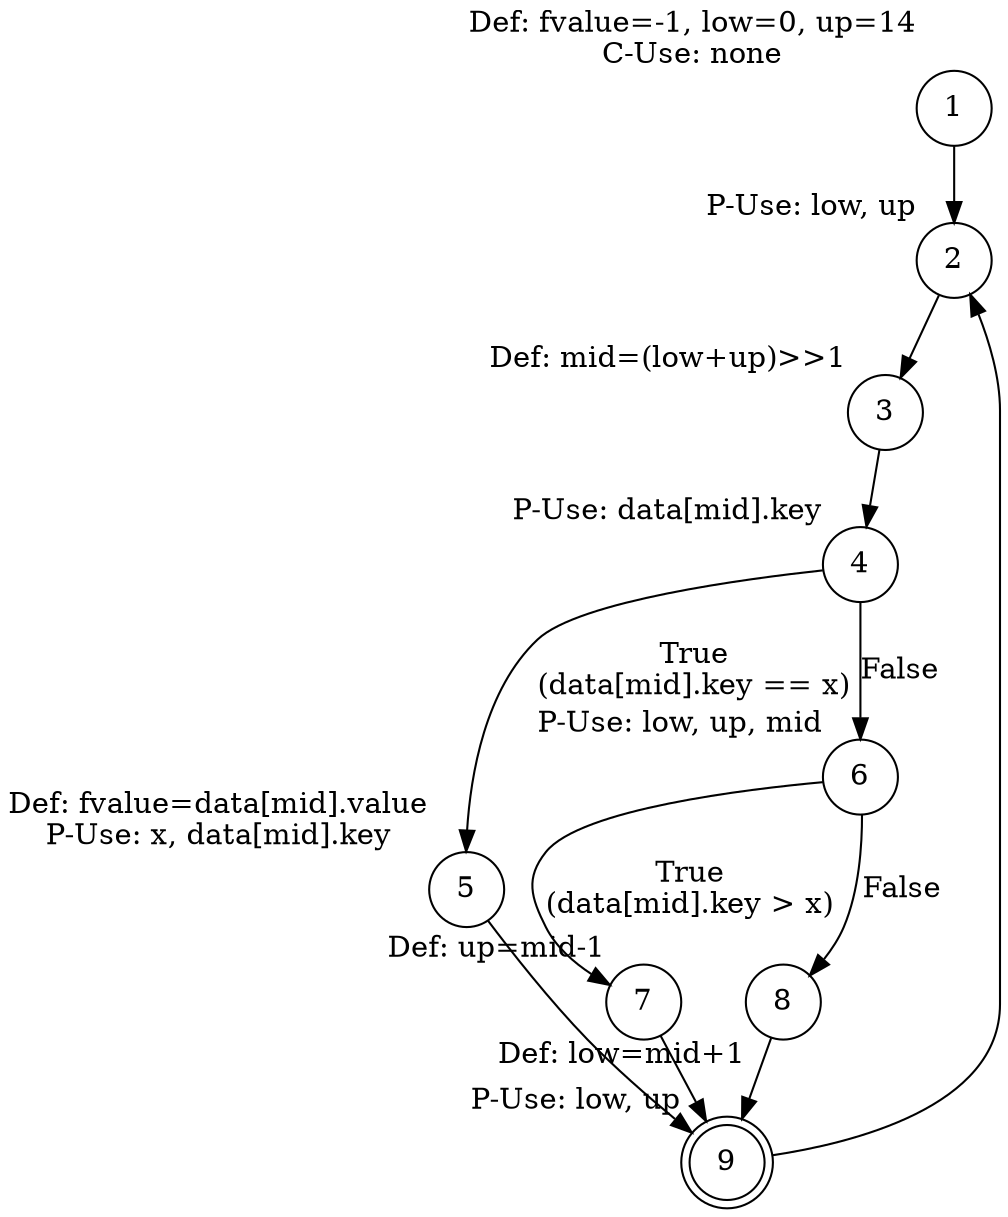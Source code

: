 digraph binary_search {
    rankdir=TB;
    node [shape=circle];
    
    1 [label="1", xlabel="Def: fvalue=-1, low=0, up=14\nC-Use: none"];
    2 [label="2", xlabel="P-Use: low, up"];
    3 [label="3", xlabel="Def: mid=(low+up)>>1"];
    4 [label="4", xlabel="P-Use: data[mid].key"];
    5 [label="5", xlabel="Def: fvalue=data[mid].value\nP-Use: x, data[mid].key"];
    6 [label="6", xlabel="P-Use: low, up, mid"];
    7 [label="7", xlabel="Def: up=mid-1"];
    8 [label="8", xlabel="Def: low=mid+1"];
    9 [label="9", xlabel="P-Use: low, up"];
    
    1 -> 2;
    2 -> 3;
    3 -> 4;
    4 -> 5 [label="True\n(data[mid].key == x)"];
    4 -> 6 [label="False"];
    6 -> 7 [label="True\n(data[mid].key > x)"];
    6 -> 8 [label="False"];
    7 -> 9;
    8 -> 9;
    9 -> 2;
    5 -> 9;
    
    9 [shape=doublecircle];
}